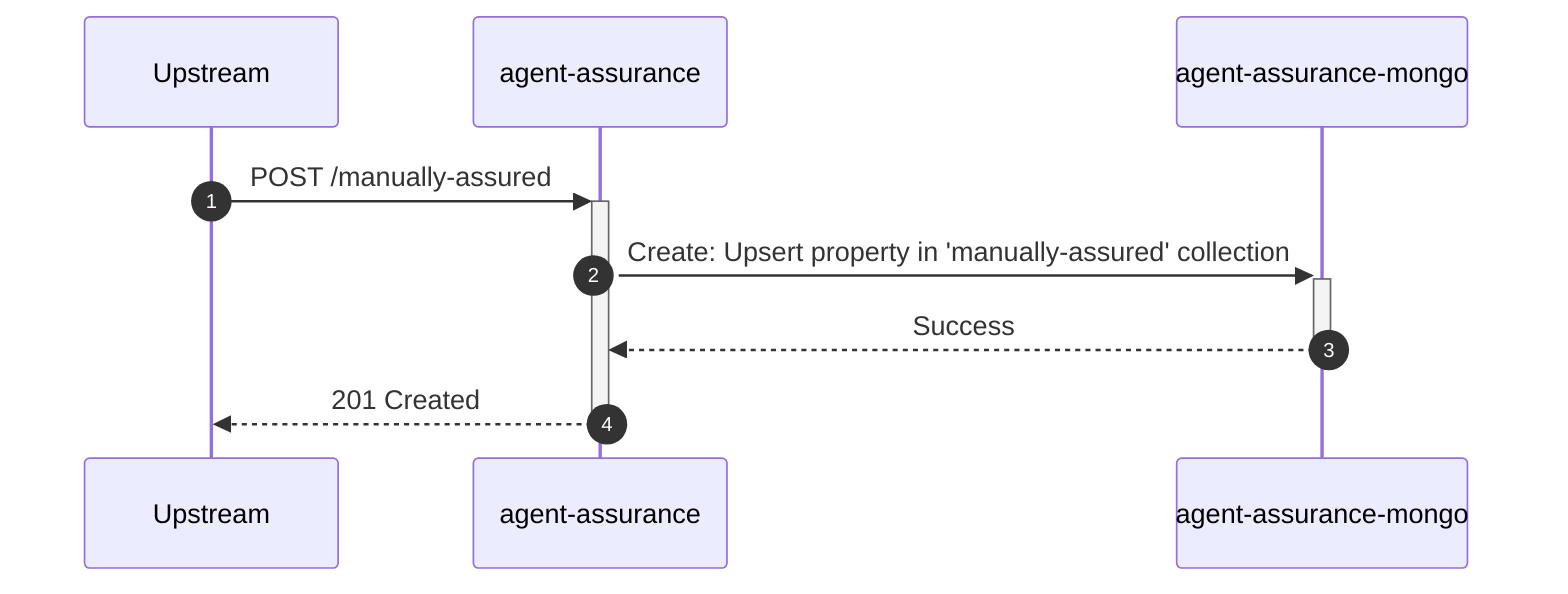 sequenceDiagram
    autonumber
    participant Upstream
    participant agent-assurance
    participant agent-assurance-mongo

    Upstream->>+agent-assurance: POST /manually-assured
    agent-assurance->>+agent-assurance-mongo: Create: Upsert property in 'manually-assured' collection
    agent-assurance-mongo-->>-agent-assurance: Success
    agent-assurance-->>-Upstream: 201 Created